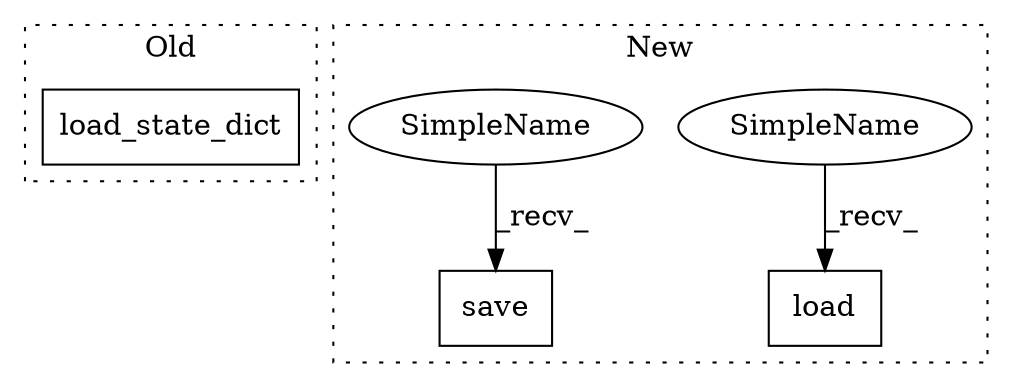 digraph G {
subgraph cluster0 {
1 [label="load_state_dict" a="32" s="2773,2808" l="16,1" shape="box"];
label = "Old";
style="dotted";
}
subgraph cluster1 {
2 [label="save" a="32" s="6134,6176" l="5,1" shape="box"];
3 [label="load" a="32" s="2860,2909" l="5,1" shape="box"];
4 [label="SimpleName" a="42" s="2854" l="5" shape="ellipse"];
5 [label="SimpleName" a="42" s="6128" l="5" shape="ellipse"];
label = "New";
style="dotted";
}
4 -> 3 [label="_recv_"];
5 -> 2 [label="_recv_"];
}